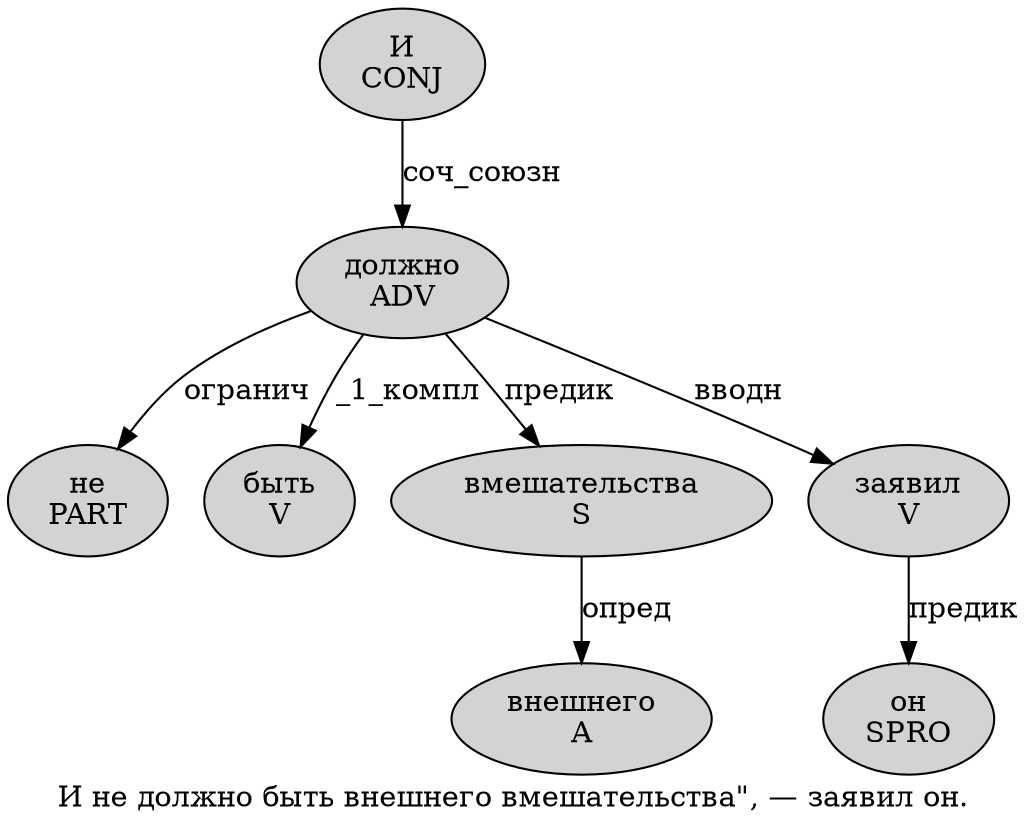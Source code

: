 digraph SENTENCE_507 {
	graph [label="И не должно быть внешнего вмешательства\", — заявил он."]
	node [style=filled]
		0 [label="И
CONJ" color="" fillcolor=lightgray penwidth=1 shape=ellipse]
		1 [label="не
PART" color="" fillcolor=lightgray penwidth=1 shape=ellipse]
		2 [label="должно
ADV" color="" fillcolor=lightgray penwidth=1 shape=ellipse]
		3 [label="быть
V" color="" fillcolor=lightgray penwidth=1 shape=ellipse]
		4 [label="внешнего
A" color="" fillcolor=lightgray penwidth=1 shape=ellipse]
		5 [label="вмешательства
S" color="" fillcolor=lightgray penwidth=1 shape=ellipse]
		9 [label="заявил
V" color="" fillcolor=lightgray penwidth=1 shape=ellipse]
		10 [label="он
SPRO" color="" fillcolor=lightgray penwidth=1 shape=ellipse]
			2 -> 1 [label="огранич"]
			2 -> 3 [label="_1_компл"]
			2 -> 5 [label="предик"]
			2 -> 9 [label="вводн"]
			5 -> 4 [label="опред"]
			0 -> 2 [label="соч_союзн"]
			9 -> 10 [label="предик"]
}